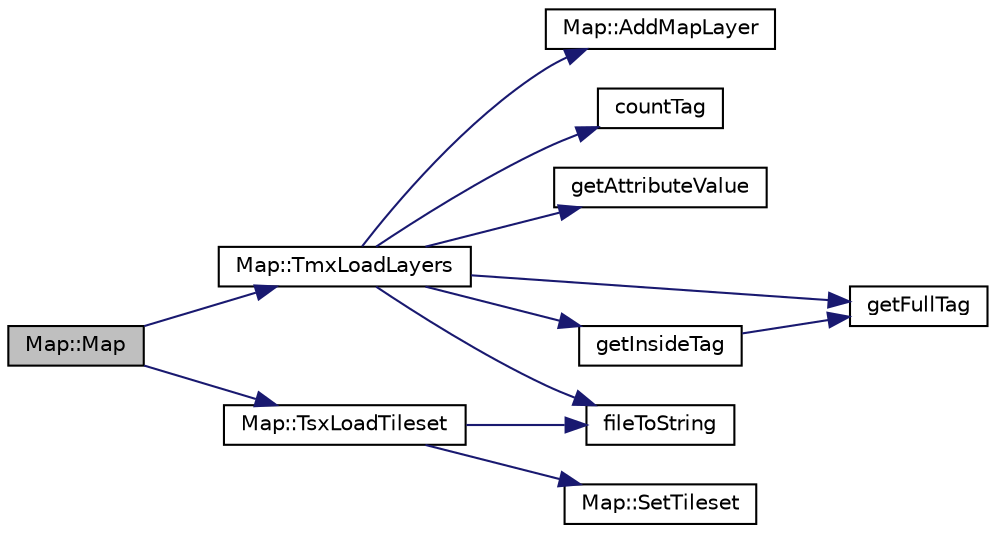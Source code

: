 digraph "Map::Map"
{
 // LATEX_PDF_SIZE
  bgcolor="transparent";
  edge [fontname="Helvetica",fontsize="10",labelfontname="Helvetica",labelfontsize="10"];
  node [fontname="Helvetica",fontsize="10",shape=record];
  rankdir="LR";
  Node1 [label="Map::Map",height=0.2,width=0.4,color="black", fillcolor="grey75", style="filled", fontcolor="black",tooltip="Constructeur prennant en parametre un fichier .tmx et un .tsx."];
  Node1 -> Node2 [color="midnightblue",fontsize="10",style="solid",fontname="Helvetica"];
  Node2 [label="Map::TmxLoadLayers",height=0.2,width=0.4,color="black",URL="$classMap.html#ab57f33273034a118bb9434befbeb4263",tooltip="Charge les données d'un fichier .tmx."];
  Node2 -> Node3 [color="midnightblue",fontsize="10",style="solid",fontname="Helvetica"];
  Node3 [label="Map::AddMapLayer",height=0.2,width=0.4,color="black",URL="$classMap.html#aae4d9bae8f573536c7d9b410edf4aefb",tooltip="Ajout d'un MapLayer dans le tableau dynamique mapLayers."];
  Node2 -> Node4 [color="midnightblue",fontsize="10",style="solid",fontname="Helvetica"];
  Node4 [label="countTag",height=0.2,width=0.4,color="black",URL="$tmxParsing_8cpp.html#ae74660aeef7041eda55965e62997a6e8",tooltip=" "];
  Node2 -> Node5 [color="midnightblue",fontsize="10",style="solid",fontname="Helvetica"];
  Node5 [label="fileToString",height=0.2,width=0.4,color="black",URL="$tmxParsing_8cpp.html#a6b9ffd87ce2b45473317a2a57e0750ee",tooltip="Retourne un fichier dans une std::string."];
  Node2 -> Node6 [color="midnightblue",fontsize="10",style="solid",fontname="Helvetica"];
  Node6 [label="getAttributeValue",height=0.2,width=0.4,color="black",URL="$tmxParsing_8cpp.html#a7f798bd46c19c61d7e3f0356018bc0c9",tooltip="Retourne la valeur d'un attribut d'un balise XML."];
  Node2 -> Node7 [color="midnightblue",fontsize="10",style="solid",fontname="Helvetica"];
  Node7 [label="getFullTag",height=0.2,width=0.4,color="black",URL="$tmxParsing_8cpp.html#a8fc864f80bb4b71341f7189e9a5c9bcd",tooltip=" "];
  Node2 -> Node8 [color="midnightblue",fontsize="10",style="solid",fontname="Helvetica"];
  Node8 [label="getInsideTag",height=0.2,width=0.4,color="black",URL="$tmxParsing_8cpp.html#a01a1670c28de93ece461380677bb7d89",tooltip=" "];
  Node8 -> Node7 [color="midnightblue",fontsize="10",style="solid",fontname="Helvetica"];
  Node1 -> Node9 [color="midnightblue",fontsize="10",style="solid",fontname="Helvetica"];
  Node9 [label="Map::TsxLoadTileset",height=0.2,width=0.4,color="black",URL="$classMap.html#a731bab75a964df89b6568831f3824df7",tooltip="Charge les données d'un fichier .tsx."];
  Node9 -> Node5 [color="midnightblue",fontsize="10",style="solid",fontname="Helvetica"];
  Node9 -> Node10 [color="midnightblue",fontsize="10",style="solid",fontname="Helvetica"];
  Node10 [label="Map::SetTileset",height=0.2,width=0.4,color="black",URL="$classMap.html#af77b94a8baf896afbda493bf4ac2cd57",tooltip="Modifie tileset par celui en paramètre."];
}
